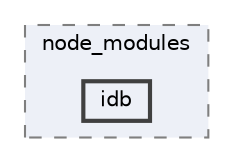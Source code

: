 digraph "pkiclassroomrescheduler/src/main/frontend/node_modules/idb"
{
 // LATEX_PDF_SIZE
  bgcolor="transparent";
  edge [fontname=Helvetica,fontsize=10,labelfontname=Helvetica,labelfontsize=10];
  node [fontname=Helvetica,fontsize=10,shape=box,height=0.2,width=0.4];
  compound=true
  subgraph clusterdir_72953eda66ccb3a2722c28e1c3e6c23b {
    graph [ bgcolor="#edf0f7", pencolor="grey50", label="node_modules", fontname=Helvetica,fontsize=10 style="filled,dashed", URL="dir_72953eda66ccb3a2722c28e1c3e6c23b.html",tooltip=""]
  dir_386096e93960683b2b02c65be6312229 [label="idb", fillcolor="#edf0f7", color="grey25", style="filled,bold", URL="dir_386096e93960683b2b02c65be6312229.html",tooltip=""];
  }
}

